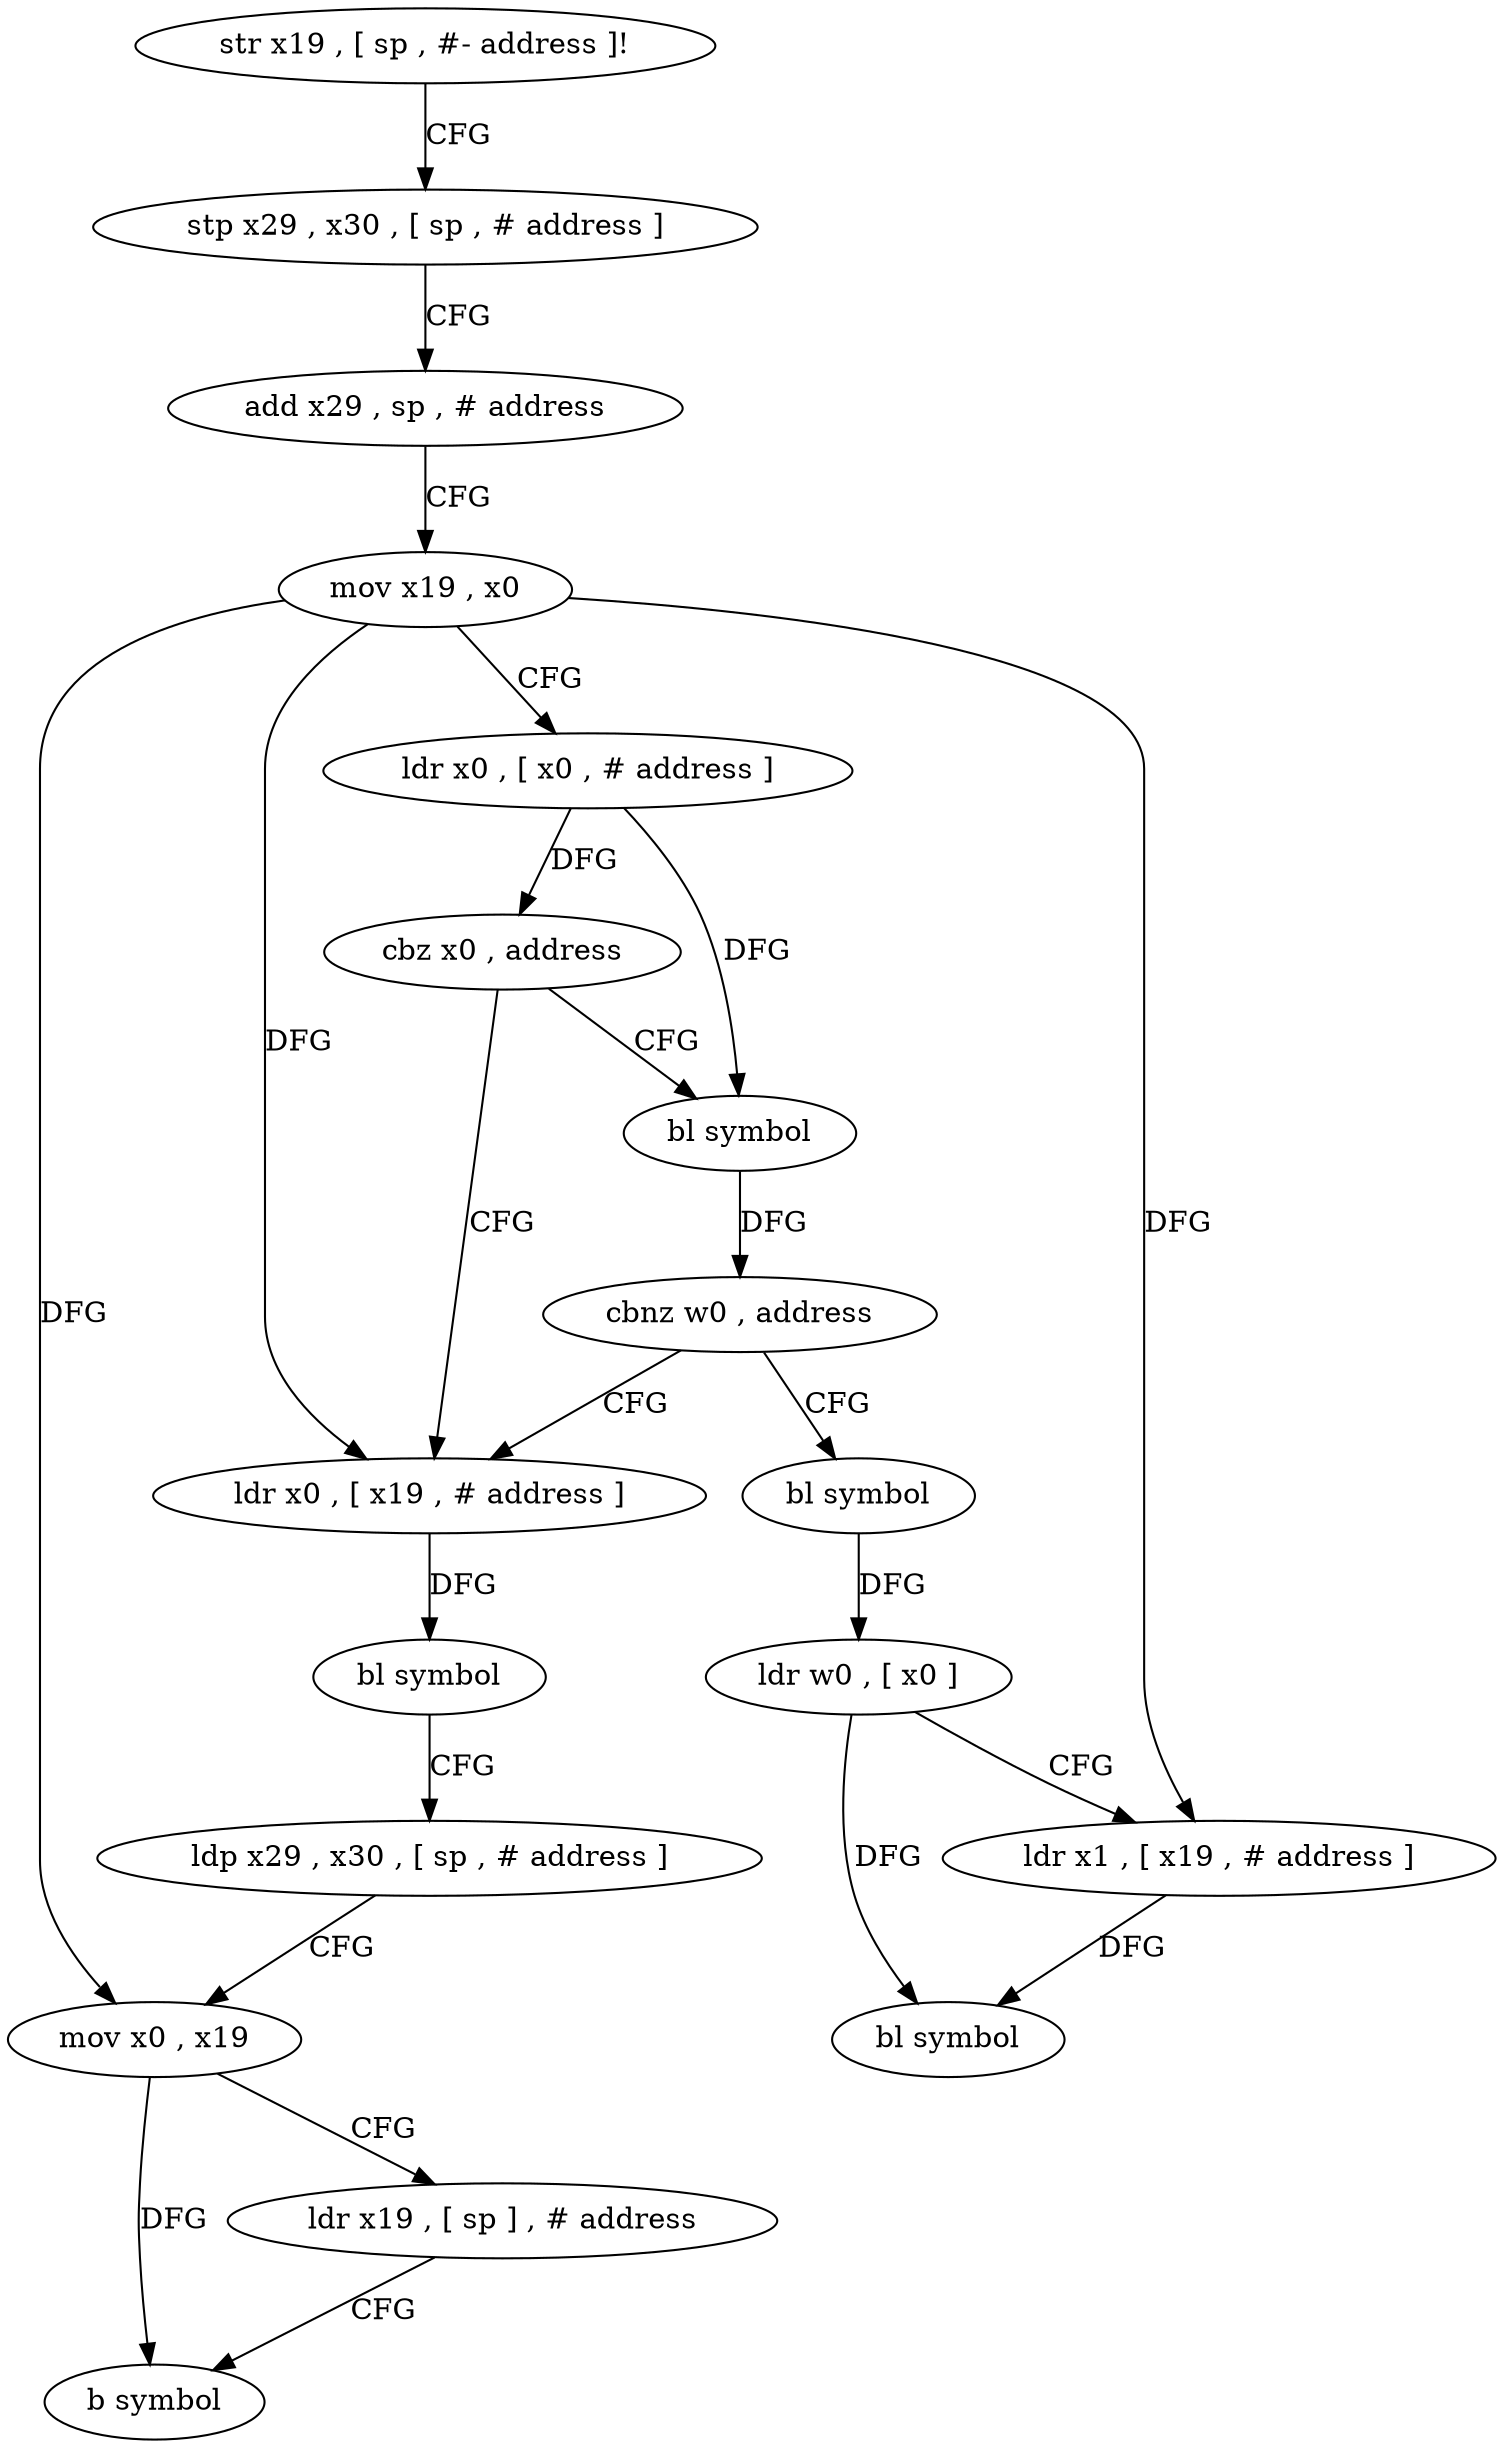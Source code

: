 digraph "func" {
"4234020" [label = "str x19 , [ sp , #- address ]!" ]
"4234024" [label = "stp x29 , x30 , [ sp , # address ]" ]
"4234028" [label = "add x29 , sp , # address" ]
"4234032" [label = "mov x19 , x0" ]
"4234036" [label = "ldr x0 , [ x0 , # address ]" ]
"4234040" [label = "cbz x0 , address" ]
"4234052" [label = "ldr x0 , [ x19 , # address ]" ]
"4234044" [label = "bl symbol" ]
"4234056" [label = "bl symbol" ]
"4234060" [label = "ldp x29 , x30 , [ sp , # address ]" ]
"4234064" [label = "mov x0 , x19" ]
"4234068" [label = "ldr x19 , [ sp ] , # address" ]
"4234072" [label = "b symbol" ]
"4234048" [label = "cbnz w0 , address" ]
"4234076" [label = "bl symbol" ]
"4234080" [label = "ldr w0 , [ x0 ]" ]
"4234084" [label = "ldr x1 , [ x19 , # address ]" ]
"4234088" [label = "bl symbol" ]
"4234020" -> "4234024" [ label = "CFG" ]
"4234024" -> "4234028" [ label = "CFG" ]
"4234028" -> "4234032" [ label = "CFG" ]
"4234032" -> "4234036" [ label = "CFG" ]
"4234032" -> "4234052" [ label = "DFG" ]
"4234032" -> "4234064" [ label = "DFG" ]
"4234032" -> "4234084" [ label = "DFG" ]
"4234036" -> "4234040" [ label = "DFG" ]
"4234036" -> "4234044" [ label = "DFG" ]
"4234040" -> "4234052" [ label = "CFG" ]
"4234040" -> "4234044" [ label = "CFG" ]
"4234052" -> "4234056" [ label = "DFG" ]
"4234044" -> "4234048" [ label = "DFG" ]
"4234056" -> "4234060" [ label = "CFG" ]
"4234060" -> "4234064" [ label = "CFG" ]
"4234064" -> "4234068" [ label = "CFG" ]
"4234064" -> "4234072" [ label = "DFG" ]
"4234068" -> "4234072" [ label = "CFG" ]
"4234048" -> "4234076" [ label = "CFG" ]
"4234048" -> "4234052" [ label = "CFG" ]
"4234076" -> "4234080" [ label = "DFG" ]
"4234080" -> "4234084" [ label = "CFG" ]
"4234080" -> "4234088" [ label = "DFG" ]
"4234084" -> "4234088" [ label = "DFG" ]
}
